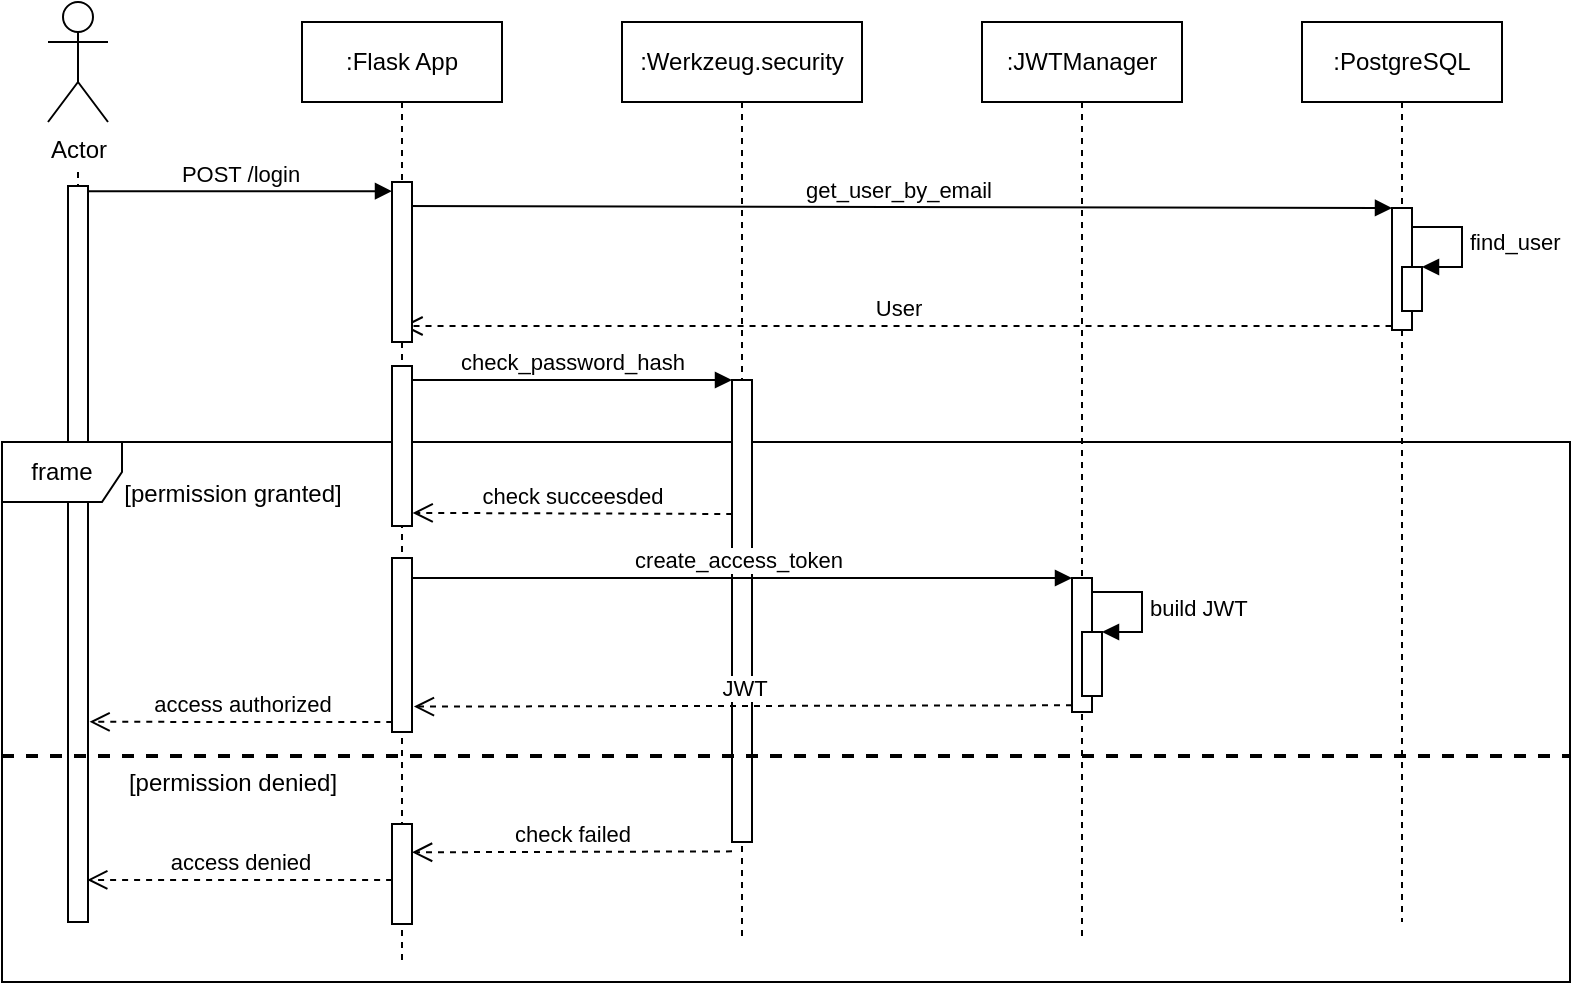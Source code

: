 <mxfile version="13.6.4" type="github">
  <diagram id="kgpKYQtTHZ0yAKxKKP6v" name="Page-1">
    <mxGraphModel dx="1221" dy="587" grid="1" gridSize="10" guides="1" tooltips="1" connect="1" arrows="1" fold="1" page="1" pageScale="1" pageWidth="850" pageHeight="1100" math="0" shadow="0">
      <root>
        <mxCell id="0" />
        <mxCell id="1" parent="0" />
        <mxCell id="won6xVCmw4BPkQLx-nKb-31" value="" style="endArrow=none;dashed=1;html=1;" edge="1" parent="1">
          <mxGeometry width="50" height="50" relative="1" as="geometry">
            <mxPoint x="248" y="540" as="sourcePoint" />
            <mxPoint x="248" y="165" as="targetPoint" />
            <Array as="points">
              <mxPoint x="248" y="255" />
            </Array>
          </mxGeometry>
        </mxCell>
        <mxCell id="won6xVCmw4BPkQLx-nKb-44" value="" style="html=1;points=[];perimeter=orthogonalPerimeter;strokeWidth=1;fillColor=#ffffff;" vertex="1" parent="1">
          <mxGeometry x="243" y="172" width="10" height="368" as="geometry" />
        </mxCell>
        <mxCell id="won6xVCmw4BPkQLx-nKb-59" value="frame" style="shape=umlFrame;whiteSpace=wrap;html=1;shadow=0;" vertex="1" parent="1">
          <mxGeometry x="210" y="300" width="784" height="270" as="geometry" />
        </mxCell>
        <mxCell id="won6xVCmw4BPkQLx-nKb-17" value="POST /login" style="html=1;verticalAlign=bottom;startArrow=none;endArrow=block;startSize=8;exitX=1.02;exitY=0.007;exitDx=0;exitDy=0;exitPerimeter=0;startFill=0;" edge="1" target="won6xVCmw4BPkQLx-nKb-16" parent="1" source="won6xVCmw4BPkQLx-nKb-44">
          <mxGeometry relative="1" as="geometry">
            <mxPoint x="249.3" y="171.88" as="sourcePoint" />
          </mxGeometry>
        </mxCell>
        <mxCell id="won6xVCmw4BPkQLx-nKb-10" value=":Werkzeug.security" style="shape=umlLifeline;perimeter=lifelinePerimeter;whiteSpace=wrap;html=1;container=1;collapsible=0;recursiveResize=0;outlineConnect=0;" vertex="1" parent="1">
          <mxGeometry x="520" y="90" width="120" height="460" as="geometry" />
        </mxCell>
        <mxCell id="won6xVCmw4BPkQLx-nKb-11" value=":PostgreSQL" style="shape=umlLifeline;perimeter=lifelinePerimeter;whiteSpace=wrap;html=1;container=1;collapsible=0;recursiveResize=0;outlineConnect=0;" vertex="1" parent="1">
          <mxGeometry x="860" y="90" width="100" height="450" as="geometry" />
        </mxCell>
        <mxCell id="won6xVCmw4BPkQLx-nKb-13" value="" style="html=1;points=[];perimeter=orthogonalPerimeter;" vertex="1" parent="won6xVCmw4BPkQLx-nKb-11">
          <mxGeometry x="45" y="93" width="10" height="61" as="geometry" />
        </mxCell>
        <mxCell id="won6xVCmw4BPkQLx-nKb-20" value="find_user" style="edgeStyle=orthogonalEdgeStyle;html=1;align=left;spacingLeft=2;endArrow=block;rounded=0;entryX=1;entryY=0;" edge="1" target="won6xVCmw4BPkQLx-nKb-19" parent="won6xVCmw4BPkQLx-nKb-11">
          <mxGeometry relative="1" as="geometry">
            <mxPoint x="55" y="102.5" as="sourcePoint" />
            <Array as="points">
              <mxPoint x="80" y="102.5" />
            </Array>
          </mxGeometry>
        </mxCell>
        <mxCell id="won6xVCmw4BPkQLx-nKb-19" value="" style="html=1;points=[];perimeter=orthogonalPerimeter;" vertex="1" parent="won6xVCmw4BPkQLx-nKb-11">
          <mxGeometry x="50" y="122.5" width="10" height="22" as="geometry" />
        </mxCell>
        <mxCell id="won6xVCmw4BPkQLx-nKb-14" value="get_user_by_email" style="html=1;verticalAlign=bottom;endArrow=block;entryX=0;entryY=0;" edge="1" target="won6xVCmw4BPkQLx-nKb-13" parent="1">
          <mxGeometry relative="1" as="geometry">
            <mxPoint x="410.1" y="182.0" as="sourcePoint" />
          </mxGeometry>
        </mxCell>
        <mxCell id="won6xVCmw4BPkQLx-nKb-15" value="User" style="html=1;verticalAlign=bottom;endArrow=open;dashed=1;endSize=8;exitX=-0.024;exitY=0.967;exitDx=0;exitDy=0;exitPerimeter=0;" edge="1" source="won6xVCmw4BPkQLx-nKb-13" parent="1">
          <mxGeometry relative="1" as="geometry">
            <mxPoint x="410.267" y="242" as="targetPoint" />
            <mxPoint x="900" y="242" as="sourcePoint" />
          </mxGeometry>
        </mxCell>
        <mxCell id="won6xVCmw4BPkQLx-nKb-22" value="" style="html=1;points=[];perimeter=orthogonalPerimeter;" vertex="1" parent="1">
          <mxGeometry x="575" y="269" width="10" height="231" as="geometry" />
        </mxCell>
        <mxCell id="won6xVCmw4BPkQLx-nKb-23" value="check_password_hash" style="html=1;verticalAlign=bottom;endArrow=block;entryX=0;entryY=0;" edge="1" target="won6xVCmw4BPkQLx-nKb-22" parent="1" source="won6xVCmw4BPkQLx-nKb-21">
          <mxGeometry relative="1" as="geometry">
            <mxPoint x="500" y="269" as="sourcePoint" />
          </mxGeometry>
        </mxCell>
        <mxCell id="won6xVCmw4BPkQLx-nKb-24" value="check succeesded" style="html=1;verticalAlign=bottom;endArrow=open;dashed=1;endSize=8;exitX=0.013;exitY=0.29;exitDx=0;exitDy=0;exitPerimeter=0;entryX=1.032;entryY=0.918;entryDx=0;entryDy=0;entryPerimeter=0;" edge="1" source="won6xVCmw4BPkQLx-nKb-22" parent="1" target="won6xVCmw4BPkQLx-nKb-21">
          <mxGeometry relative="1" as="geometry">
            <mxPoint x="409.929" y="335.868" as="targetPoint" />
          </mxGeometry>
        </mxCell>
        <mxCell id="won6xVCmw4BPkQLx-nKb-28" value="Actor" style="shape=umlActor;verticalLabelPosition=bottom;verticalAlign=top;html=1;" vertex="1" parent="1">
          <mxGeometry x="233" y="80" width="30" height="60" as="geometry" />
        </mxCell>
        <mxCell id="won6xVCmw4BPkQLx-nKb-40" value="JWT" style="html=1;verticalAlign=bottom;endArrow=open;dashed=1;endSize=8;exitX=0;exitY=0.95;entryX=1.095;entryY=0.854;entryDx=0;entryDy=0;entryPerimeter=0;" edge="1" source="won6xVCmw4BPkQLx-nKb-38" parent="1" target="won6xVCmw4BPkQLx-nKb-37">
          <mxGeometry relative="1" as="geometry">
            <mxPoint x="409.81" y="431.65" as="targetPoint" />
          </mxGeometry>
        </mxCell>
        <mxCell id="won6xVCmw4BPkQLx-nKb-39" value="create_access_token" style="html=1;verticalAlign=bottom;endArrow=block;entryX=0;entryY=0;" edge="1" target="won6xVCmw4BPkQLx-nKb-38" parent="1">
          <mxGeometry relative="1" as="geometry">
            <mxPoint x="409.5" y="368" as="sourcePoint" />
          </mxGeometry>
        </mxCell>
        <mxCell id="won6xVCmw4BPkQLx-nKb-9" value=":Flask App" style="shape=umlLifeline;perimeter=lifelinePerimeter;whiteSpace=wrap;html=1;container=1;collapsible=0;recursiveResize=0;outlineConnect=0;" vertex="1" parent="1">
          <mxGeometry x="360" y="90" width="100" height="470" as="geometry" />
        </mxCell>
        <mxCell id="won6xVCmw4BPkQLx-nKb-16" value="" style="html=1;points=[];perimeter=orthogonalPerimeter;" vertex="1" parent="won6xVCmw4BPkQLx-nKb-9">
          <mxGeometry x="45" y="80" width="10" height="80" as="geometry" />
        </mxCell>
        <mxCell id="won6xVCmw4BPkQLx-nKb-21" value="" style="html=1;points=[];perimeter=orthogonalPerimeter;" vertex="1" parent="won6xVCmw4BPkQLx-nKb-9">
          <mxGeometry x="45" y="172" width="10" height="80" as="geometry" />
        </mxCell>
        <mxCell id="won6xVCmw4BPkQLx-nKb-37" value="" style="html=1;points=[];perimeter=orthogonalPerimeter;strokeWidth=1;fillColor=#ffffff;" vertex="1" parent="won6xVCmw4BPkQLx-nKb-9">
          <mxGeometry x="45" y="268" width="10" height="87" as="geometry" />
        </mxCell>
        <mxCell id="won6xVCmw4BPkQLx-nKb-56" value="" style="html=1;points=[];perimeter=orthogonalPerimeter;shadow=0;strokeWidth=1;fillColor=#ffffff;" vertex="1" parent="won6xVCmw4BPkQLx-nKb-9">
          <mxGeometry x="45" y="401" width="10" height="50" as="geometry" />
        </mxCell>
        <mxCell id="won6xVCmw4BPkQLx-nKb-43" value="access authorized" style="html=1;verticalAlign=bottom;endArrow=open;dashed=1;endSize=8;exitX=0.014;exitY=0.943;exitDx=0;exitDy=0;exitPerimeter=0;entryX=1.078;entryY=0.728;entryDx=0;entryDy=0;entryPerimeter=0;" edge="1" parent="1" source="won6xVCmw4BPkQLx-nKb-37" target="won6xVCmw4BPkQLx-nKb-44">
          <mxGeometry relative="1" as="geometry">
            <mxPoint x="380" y="440" as="sourcePoint" />
            <mxPoint x="260" y="440" as="targetPoint" />
          </mxGeometry>
        </mxCell>
        <mxCell id="won6xVCmw4BPkQLx-nKb-49" value=":JWTManager" style="shape=umlLifeline;perimeter=lifelinePerimeter;whiteSpace=wrap;html=1;container=1;collapsible=0;recursiveResize=0;outlineConnect=0;" vertex="1" parent="1">
          <mxGeometry x="700" y="90" width="100" height="460" as="geometry" />
        </mxCell>
        <mxCell id="won6xVCmw4BPkQLx-nKb-38" value="" style="html=1;points=[];perimeter=orthogonalPerimeter;strokeWidth=1;fillColor=#ffffff;" vertex="1" parent="1">
          <mxGeometry x="745" y="368" width="10" height="67" as="geometry" />
        </mxCell>
        <mxCell id="won6xVCmw4BPkQLx-nKb-52" value="build JWT" style="edgeStyle=orthogonalEdgeStyle;html=1;align=left;spacingLeft=2;endArrow=block;rounded=0;entryX=1;entryY=0;" edge="1" parent="1" target="won6xVCmw4BPkQLx-nKb-53">
          <mxGeometry relative="1" as="geometry">
            <mxPoint x="755" y="375" as="sourcePoint" />
            <Array as="points">
              <mxPoint x="780" y="375" />
            </Array>
          </mxGeometry>
        </mxCell>
        <mxCell id="won6xVCmw4BPkQLx-nKb-53" value="" style="html=1;points=[];perimeter=orthogonalPerimeter;strokeWidth=1;fillColor=#ffffff;" vertex="1" parent="1">
          <mxGeometry x="750" y="395" width="10" height="32" as="geometry" />
        </mxCell>
        <mxCell id="won6xVCmw4BPkQLx-nKb-36" value="[permission granted]" style="text;align=center;fontStyle=0;verticalAlign=middle;spacingLeft=3;spacingRight=3;strokeColor=none;rotatable=0;points=[[0,0.5],[1,0.5]];portConstraint=eastwest;dashed=1;fillColor=#ffffff;" vertex="1" parent="1">
          <mxGeometry x="270" y="316.75" width="111" height="16.5" as="geometry" />
        </mxCell>
        <mxCell id="won6xVCmw4BPkQLx-nKb-55" value="check failed" style="html=1;verticalAlign=bottom;endArrow=open;dashed=1;endSize=8;exitX=0;exitY=0.951;exitDx=0;exitDy=0;exitPerimeter=0;entryX=1.003;entryY=0.283;entryDx=0;entryDy=0;entryPerimeter=0;" edge="1" parent="1" target="won6xVCmw4BPkQLx-nKb-56">
          <mxGeometry relative="1" as="geometry">
            <mxPoint x="450" y="505" as="targetPoint" />
            <mxPoint x="575" y="504.681" as="sourcePoint" />
          </mxGeometry>
        </mxCell>
        <mxCell id="won6xVCmw4BPkQLx-nKb-57" value="access denied" style="html=1;verticalAlign=bottom;endArrow=open;dashed=1;endSize=8;exitX=0.005;exitY=0.561;exitDx=0;exitDy=0;exitPerimeter=0;entryX=0.962;entryY=0.913;entryDx=0;entryDy=0;entryPerimeter=0;" edge="1" parent="1" source="won6xVCmw4BPkQLx-nKb-56">
          <mxGeometry relative="1" as="geometry">
            <mxPoint x="415.14" y="461.041" as="sourcePoint" />
            <mxPoint x="252.62" y="518.984" as="targetPoint" />
          </mxGeometry>
        </mxCell>
        <mxCell id="won6xVCmw4BPkQLx-nKb-58" value="[permission denied]" style="text;align=center;fontStyle=0;verticalAlign=middle;spacingLeft=3;spacingRight=3;strokeColor=none;rotatable=0;points=[[0,0.5],[1,0.5]];portConstraint=eastwest;dashed=1;fillColor=#ffffff;" vertex="1" parent="1">
          <mxGeometry x="265" y="461" width="121" height="16.5" as="geometry" />
        </mxCell>
        <mxCell id="won6xVCmw4BPkQLx-nKb-35" value="" style="line;strokeWidth=2;fillColor=none;align=left;verticalAlign=middle;spacingTop=-1;spacingLeft=3;spacingRight=3;rotatable=0;labelPosition=right;points=[];portConstraint=eastwest;dashed=1;" vertex="1" parent="1">
          <mxGeometry x="210" y="453" width="784" height="8" as="geometry" />
        </mxCell>
      </root>
    </mxGraphModel>
  </diagram>
</mxfile>
